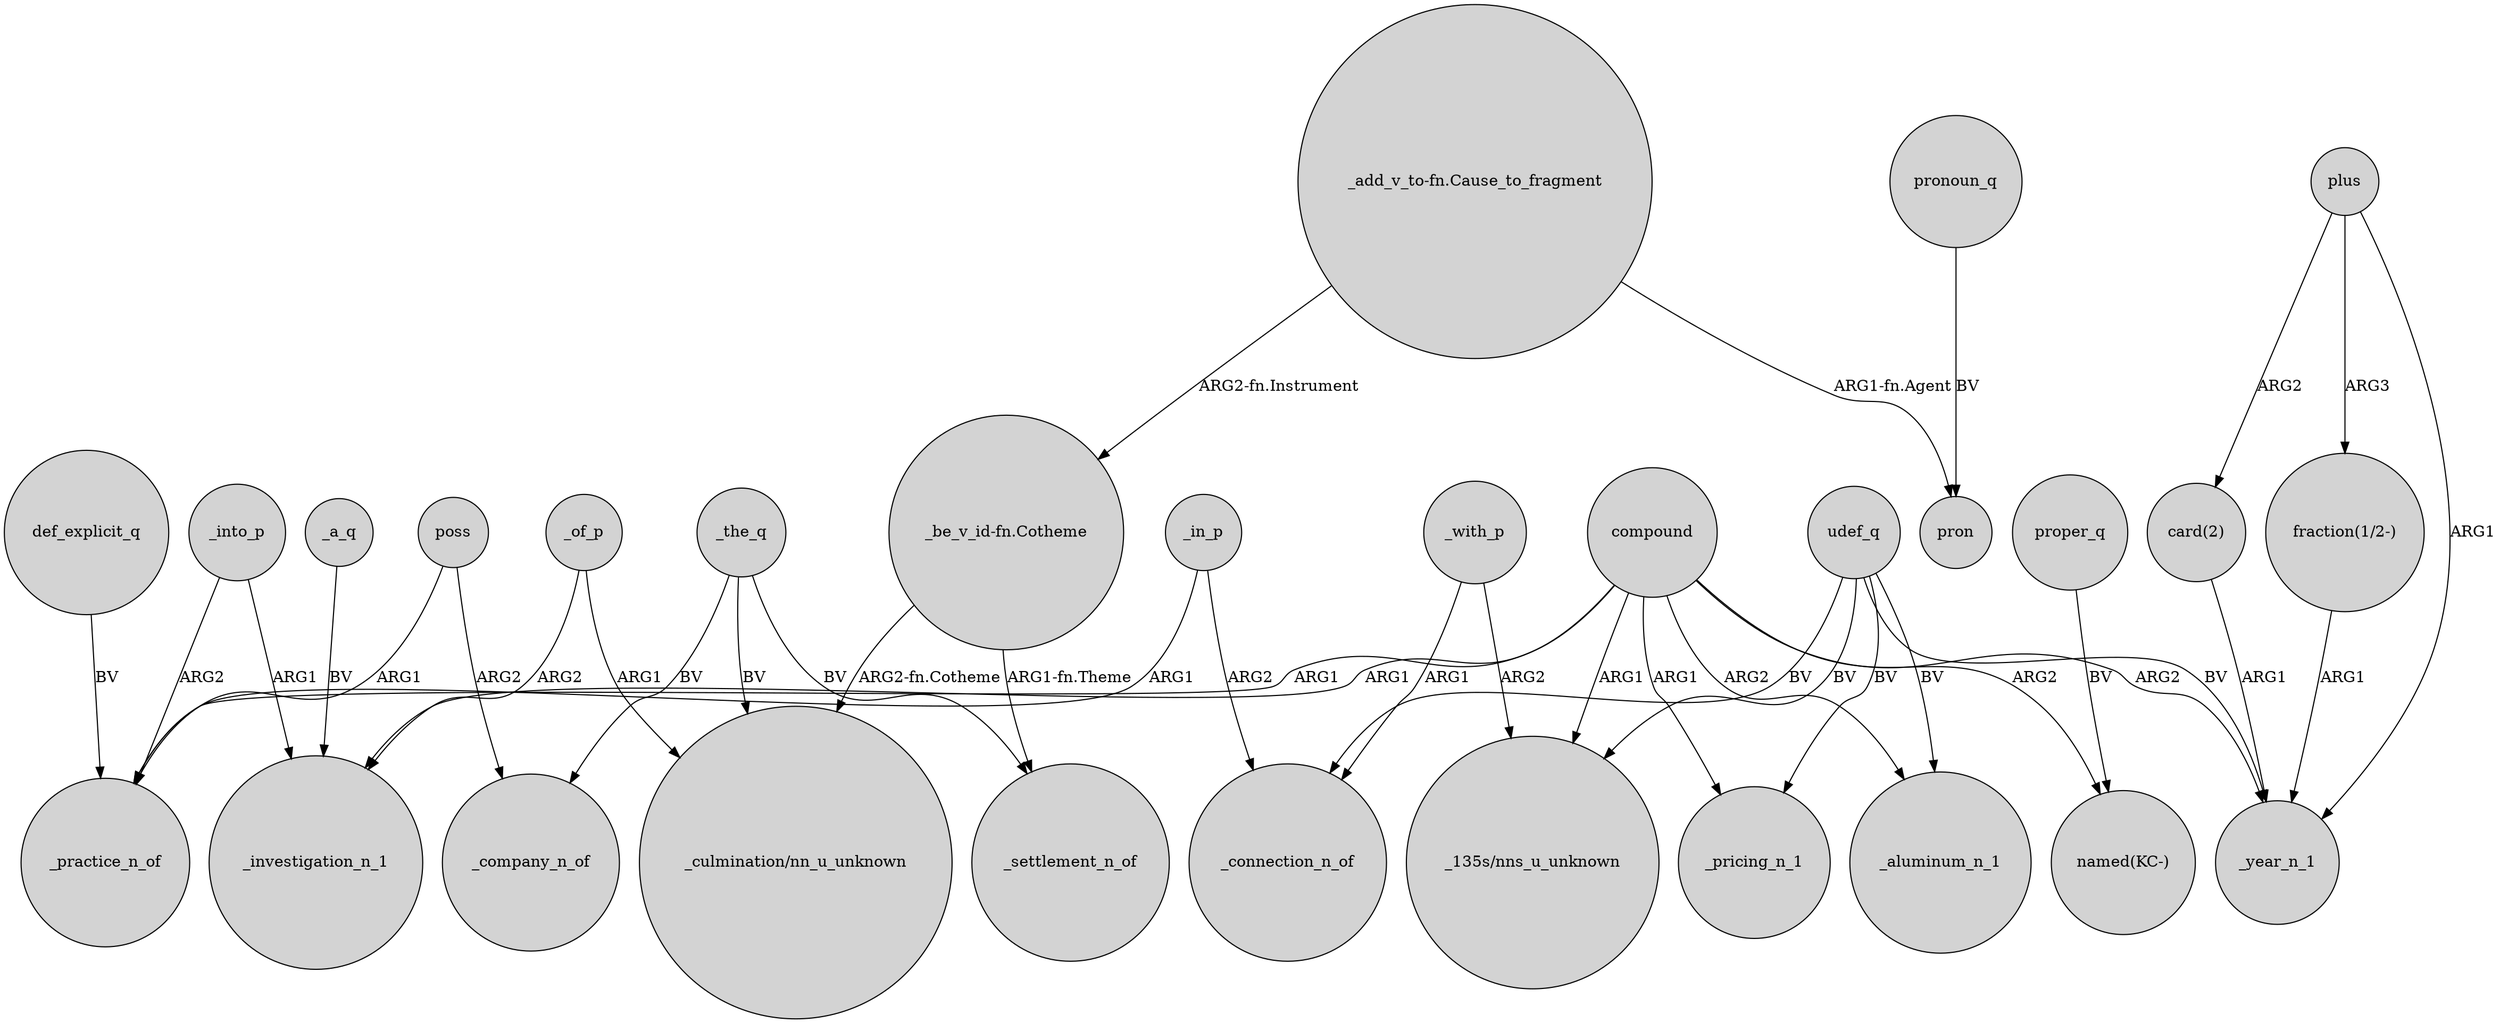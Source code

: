 digraph {
	node [shape=circle style=filled]
	udef_q -> _connection_n_of [label=BV]
	def_explicit_q -> _practice_n_of [label=BV]
	_into_p -> _practice_n_of [label=ARG2]
	"fraction(1/2-)" -> _year_n_1 [label=ARG1]
	_with_p -> _connection_n_of [label=ARG1]
	"_be_v_id-fn.Cotheme" -> _settlement_n_of [label="ARG1-fn.Theme"]
	poss -> _practice_n_of [label=ARG1]
	compound -> _pricing_n_1 [label=ARG1]
	"_add_v_to-fn.Cause_to_fragment" -> pron [label="ARG1-fn.Agent"]
	_into_p -> _investigation_n_1 [label=ARG1]
	compound -> _aluminum_n_1 [label=ARG2]
	_in_p -> _connection_n_of [label=ARG2]
	proper_q -> "named(KC-)" [label=BV]
	_in_p -> _practice_n_of [label=ARG1]
	compound -> _practice_n_of [label=ARG1]
	plus -> _year_n_1 [label=ARG1]
	_the_q -> "_culmination/nn_u_unknown" [label=BV]
	_a_q -> _investigation_n_1 [label=BV]
	pronoun_q -> pron [label=BV]
	poss -> _company_n_of [label=ARG2]
	udef_q -> _pricing_n_1 [label=BV]
	compound -> _year_n_1 [label=ARG2]
	compound -> "named(KC-)" [label=ARG2]
	compound -> "_135s/nns_u_unknown" [label=ARG1]
	"_be_v_id-fn.Cotheme" -> "_culmination/nn_u_unknown" [label="ARG2-fn.Cotheme"]
	"_add_v_to-fn.Cause_to_fragment" -> "_be_v_id-fn.Cotheme" [label="ARG2-fn.Instrument"]
	compound -> _investigation_n_1 [label=ARG1]
	plus -> "fraction(1/2-)" [label=ARG3]
	_of_p -> "_culmination/nn_u_unknown" [label=ARG1]
	udef_q -> _aluminum_n_1 [label=BV]
	plus -> "card(2)" [label=ARG2]
	_the_q -> _settlement_n_of [label=BV]
	udef_q -> _year_n_1 [label=BV]
	"card(2)" -> _year_n_1 [label=ARG1]
	_with_p -> "_135s/nns_u_unknown" [label=ARG2]
	_of_p -> _investigation_n_1 [label=ARG2]
	_the_q -> _company_n_of [label=BV]
	udef_q -> "_135s/nns_u_unknown" [label=BV]
}
